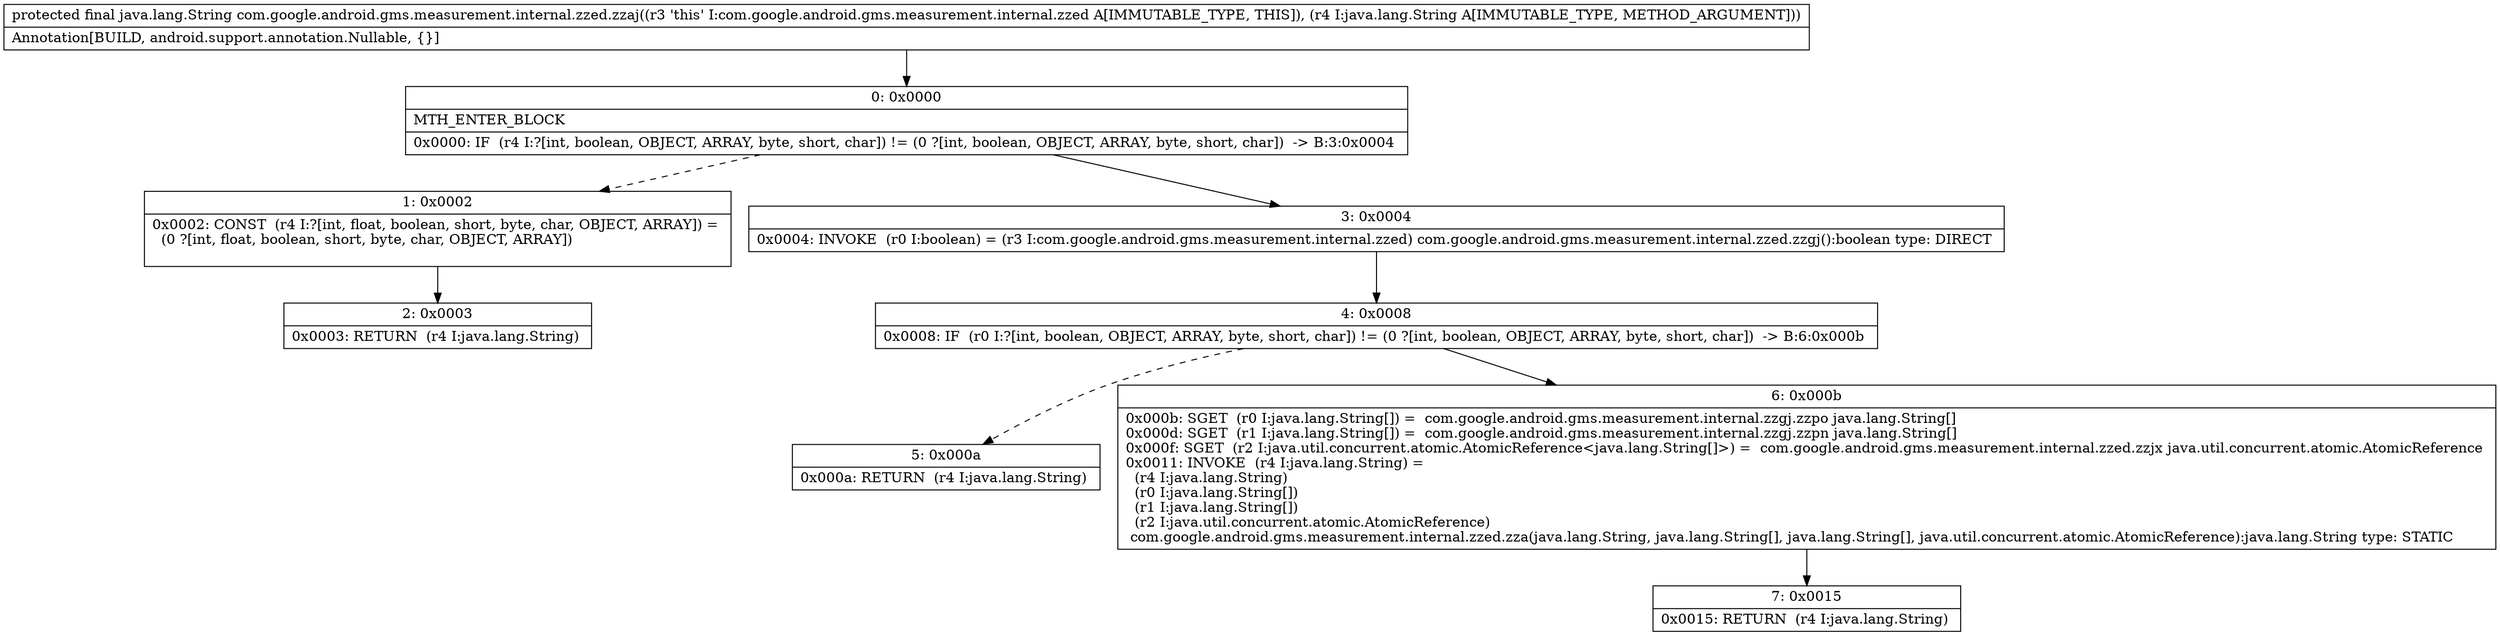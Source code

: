 digraph "CFG forcom.google.android.gms.measurement.internal.zzed.zzaj(Ljava\/lang\/String;)Ljava\/lang\/String;" {
Node_0 [shape=record,label="{0\:\ 0x0000|MTH_ENTER_BLOCK\l|0x0000: IF  (r4 I:?[int, boolean, OBJECT, ARRAY, byte, short, char]) != (0 ?[int, boolean, OBJECT, ARRAY, byte, short, char])  \-\> B:3:0x0004 \l}"];
Node_1 [shape=record,label="{1\:\ 0x0002|0x0002: CONST  (r4 I:?[int, float, boolean, short, byte, char, OBJECT, ARRAY]) = \l  (0 ?[int, float, boolean, short, byte, char, OBJECT, ARRAY])\l \l}"];
Node_2 [shape=record,label="{2\:\ 0x0003|0x0003: RETURN  (r4 I:java.lang.String) \l}"];
Node_3 [shape=record,label="{3\:\ 0x0004|0x0004: INVOKE  (r0 I:boolean) = (r3 I:com.google.android.gms.measurement.internal.zzed) com.google.android.gms.measurement.internal.zzed.zzgj():boolean type: DIRECT \l}"];
Node_4 [shape=record,label="{4\:\ 0x0008|0x0008: IF  (r0 I:?[int, boolean, OBJECT, ARRAY, byte, short, char]) != (0 ?[int, boolean, OBJECT, ARRAY, byte, short, char])  \-\> B:6:0x000b \l}"];
Node_5 [shape=record,label="{5\:\ 0x000a|0x000a: RETURN  (r4 I:java.lang.String) \l}"];
Node_6 [shape=record,label="{6\:\ 0x000b|0x000b: SGET  (r0 I:java.lang.String[]) =  com.google.android.gms.measurement.internal.zzgj.zzpo java.lang.String[] \l0x000d: SGET  (r1 I:java.lang.String[]) =  com.google.android.gms.measurement.internal.zzgj.zzpn java.lang.String[] \l0x000f: SGET  (r2 I:java.util.concurrent.atomic.AtomicReference\<java.lang.String[]\>) =  com.google.android.gms.measurement.internal.zzed.zzjx java.util.concurrent.atomic.AtomicReference \l0x0011: INVOKE  (r4 I:java.lang.String) = \l  (r4 I:java.lang.String)\l  (r0 I:java.lang.String[])\l  (r1 I:java.lang.String[])\l  (r2 I:java.util.concurrent.atomic.AtomicReference)\l com.google.android.gms.measurement.internal.zzed.zza(java.lang.String, java.lang.String[], java.lang.String[], java.util.concurrent.atomic.AtomicReference):java.lang.String type: STATIC \l}"];
Node_7 [shape=record,label="{7\:\ 0x0015|0x0015: RETURN  (r4 I:java.lang.String) \l}"];
MethodNode[shape=record,label="{protected final java.lang.String com.google.android.gms.measurement.internal.zzed.zzaj((r3 'this' I:com.google.android.gms.measurement.internal.zzed A[IMMUTABLE_TYPE, THIS]), (r4 I:java.lang.String A[IMMUTABLE_TYPE, METHOD_ARGUMENT]))  | Annotation[BUILD, android.support.annotation.Nullable, \{\}]\l}"];
MethodNode -> Node_0;
Node_0 -> Node_1[style=dashed];
Node_0 -> Node_3;
Node_1 -> Node_2;
Node_3 -> Node_4;
Node_4 -> Node_5[style=dashed];
Node_4 -> Node_6;
Node_6 -> Node_7;
}

